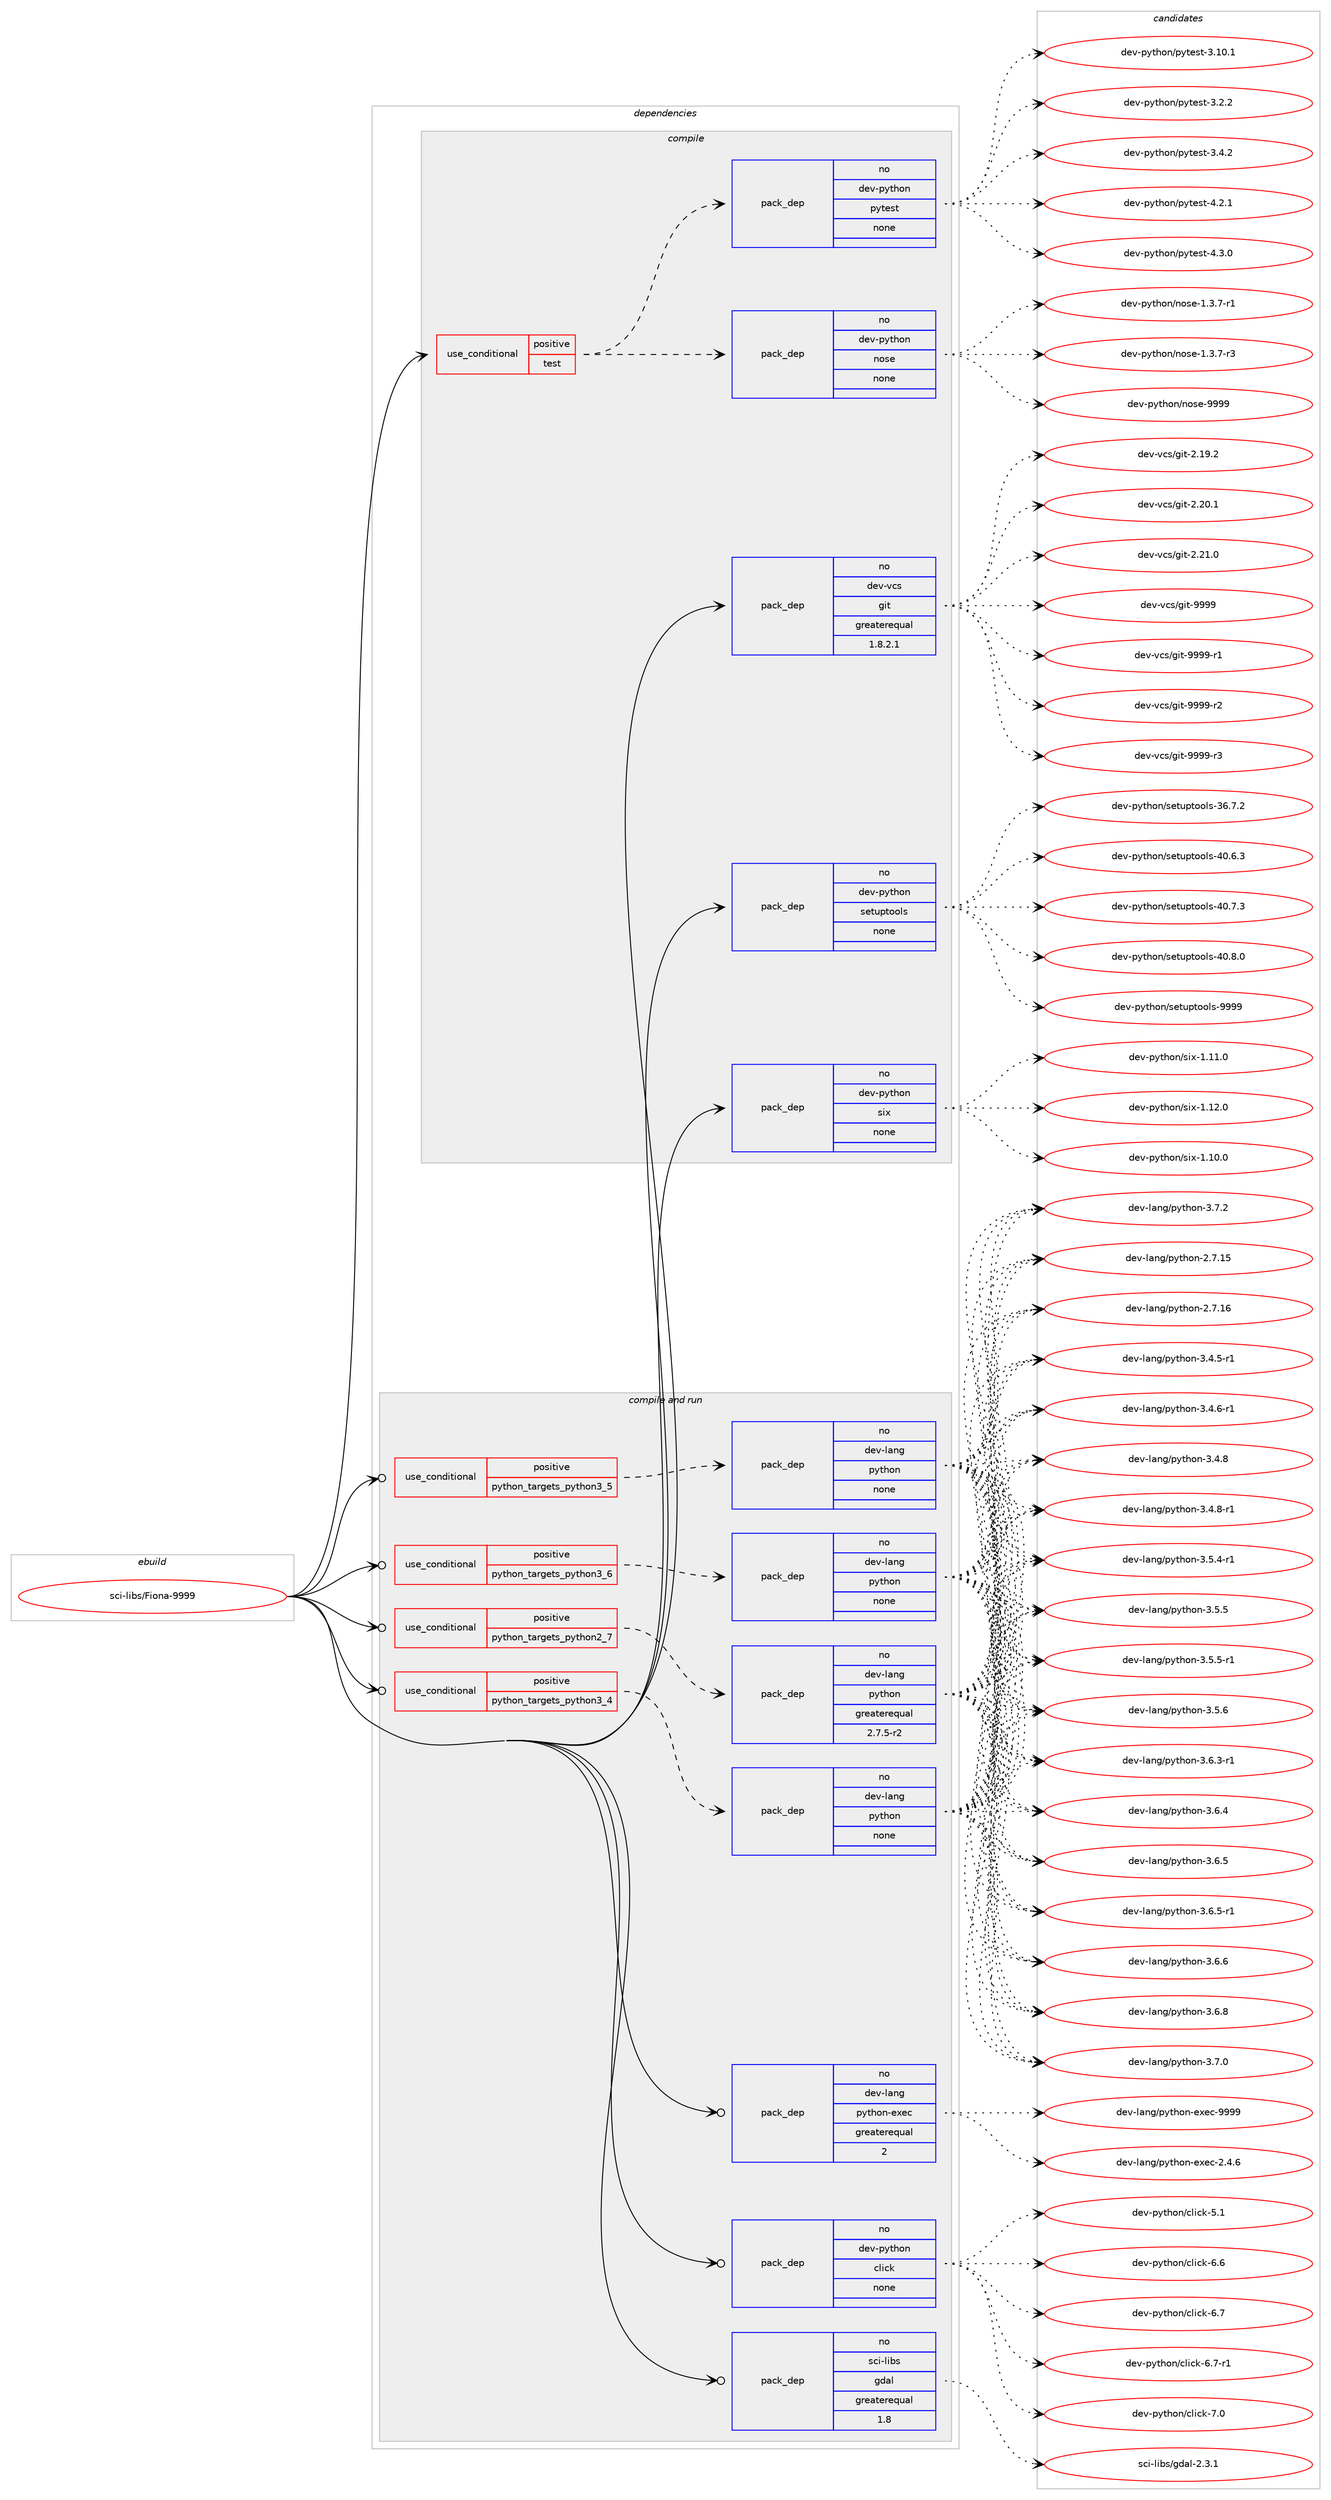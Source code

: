 digraph prolog {

# *************
# Graph options
# *************

newrank=true;
concentrate=true;
compound=true;
graph [rankdir=LR,fontname=Helvetica,fontsize=10,ranksep=1.5];#, ranksep=2.5, nodesep=0.2];
edge  [arrowhead=vee];
node  [fontname=Helvetica,fontsize=10];

# **********
# The ebuild
# **********

subgraph cluster_leftcol {
color=gray;
rank=same;
label=<<i>ebuild</i>>;
id [label="sci-libs/Fiona-9999", color=red, width=4, href="../sci-libs/Fiona-9999.svg"];
}

# ****************
# The dependencies
# ****************

subgraph cluster_midcol {
color=gray;
label=<<i>dependencies</i>>;
subgraph cluster_compile {
fillcolor="#eeeeee";
style=filled;
label=<<i>compile</i>>;
subgraph cond452936 {
dependency1691845 [label=<<TABLE BORDER="0" CELLBORDER="1" CELLSPACING="0" CELLPADDING="4"><TR><TD ROWSPAN="3" CELLPADDING="10">use_conditional</TD></TR><TR><TD>positive</TD></TR><TR><TD>test</TD></TR></TABLE>>, shape=none, color=red];
subgraph pack1211200 {
dependency1691846 [label=<<TABLE BORDER="0" CELLBORDER="1" CELLSPACING="0" CELLPADDING="4" WIDTH="220"><TR><TD ROWSPAN="6" CELLPADDING="30">pack_dep</TD></TR><TR><TD WIDTH="110">no</TD></TR><TR><TD>dev-python</TD></TR><TR><TD>nose</TD></TR><TR><TD>none</TD></TR><TR><TD></TD></TR></TABLE>>, shape=none, color=blue];
}
dependency1691845:e -> dependency1691846:w [weight=20,style="dashed",arrowhead="vee"];
subgraph pack1211201 {
dependency1691847 [label=<<TABLE BORDER="0" CELLBORDER="1" CELLSPACING="0" CELLPADDING="4" WIDTH="220"><TR><TD ROWSPAN="6" CELLPADDING="30">pack_dep</TD></TR><TR><TD WIDTH="110">no</TD></TR><TR><TD>dev-python</TD></TR><TR><TD>pytest</TD></TR><TR><TD>none</TD></TR><TR><TD></TD></TR></TABLE>>, shape=none, color=blue];
}
dependency1691845:e -> dependency1691847:w [weight=20,style="dashed",arrowhead="vee"];
}
id:e -> dependency1691845:w [weight=20,style="solid",arrowhead="vee"];
subgraph pack1211202 {
dependency1691848 [label=<<TABLE BORDER="0" CELLBORDER="1" CELLSPACING="0" CELLPADDING="4" WIDTH="220"><TR><TD ROWSPAN="6" CELLPADDING="30">pack_dep</TD></TR><TR><TD WIDTH="110">no</TD></TR><TR><TD>dev-python</TD></TR><TR><TD>setuptools</TD></TR><TR><TD>none</TD></TR><TR><TD></TD></TR></TABLE>>, shape=none, color=blue];
}
id:e -> dependency1691848:w [weight=20,style="solid",arrowhead="vee"];
subgraph pack1211203 {
dependency1691849 [label=<<TABLE BORDER="0" CELLBORDER="1" CELLSPACING="0" CELLPADDING="4" WIDTH="220"><TR><TD ROWSPAN="6" CELLPADDING="30">pack_dep</TD></TR><TR><TD WIDTH="110">no</TD></TR><TR><TD>dev-python</TD></TR><TR><TD>six</TD></TR><TR><TD>none</TD></TR><TR><TD></TD></TR></TABLE>>, shape=none, color=blue];
}
id:e -> dependency1691849:w [weight=20,style="solid",arrowhead="vee"];
subgraph pack1211204 {
dependency1691850 [label=<<TABLE BORDER="0" CELLBORDER="1" CELLSPACING="0" CELLPADDING="4" WIDTH="220"><TR><TD ROWSPAN="6" CELLPADDING="30">pack_dep</TD></TR><TR><TD WIDTH="110">no</TD></TR><TR><TD>dev-vcs</TD></TR><TR><TD>git</TD></TR><TR><TD>greaterequal</TD></TR><TR><TD>1.8.2.1</TD></TR></TABLE>>, shape=none, color=blue];
}
id:e -> dependency1691850:w [weight=20,style="solid",arrowhead="vee"];
}
subgraph cluster_compileandrun {
fillcolor="#eeeeee";
style=filled;
label=<<i>compile and run</i>>;
subgraph cond452937 {
dependency1691851 [label=<<TABLE BORDER="0" CELLBORDER="1" CELLSPACING="0" CELLPADDING="4"><TR><TD ROWSPAN="3" CELLPADDING="10">use_conditional</TD></TR><TR><TD>positive</TD></TR><TR><TD>python_targets_python2_7</TD></TR></TABLE>>, shape=none, color=red];
subgraph pack1211205 {
dependency1691852 [label=<<TABLE BORDER="0" CELLBORDER="1" CELLSPACING="0" CELLPADDING="4" WIDTH="220"><TR><TD ROWSPAN="6" CELLPADDING="30">pack_dep</TD></TR><TR><TD WIDTH="110">no</TD></TR><TR><TD>dev-lang</TD></TR><TR><TD>python</TD></TR><TR><TD>greaterequal</TD></TR><TR><TD>2.7.5-r2</TD></TR></TABLE>>, shape=none, color=blue];
}
dependency1691851:e -> dependency1691852:w [weight=20,style="dashed",arrowhead="vee"];
}
id:e -> dependency1691851:w [weight=20,style="solid",arrowhead="odotvee"];
subgraph cond452938 {
dependency1691853 [label=<<TABLE BORDER="0" CELLBORDER="1" CELLSPACING="0" CELLPADDING="4"><TR><TD ROWSPAN="3" CELLPADDING="10">use_conditional</TD></TR><TR><TD>positive</TD></TR><TR><TD>python_targets_python3_4</TD></TR></TABLE>>, shape=none, color=red];
subgraph pack1211206 {
dependency1691854 [label=<<TABLE BORDER="0" CELLBORDER="1" CELLSPACING="0" CELLPADDING="4" WIDTH="220"><TR><TD ROWSPAN="6" CELLPADDING="30">pack_dep</TD></TR><TR><TD WIDTH="110">no</TD></TR><TR><TD>dev-lang</TD></TR><TR><TD>python</TD></TR><TR><TD>none</TD></TR><TR><TD></TD></TR></TABLE>>, shape=none, color=blue];
}
dependency1691853:e -> dependency1691854:w [weight=20,style="dashed",arrowhead="vee"];
}
id:e -> dependency1691853:w [weight=20,style="solid",arrowhead="odotvee"];
subgraph cond452939 {
dependency1691855 [label=<<TABLE BORDER="0" CELLBORDER="1" CELLSPACING="0" CELLPADDING="4"><TR><TD ROWSPAN="3" CELLPADDING="10">use_conditional</TD></TR><TR><TD>positive</TD></TR><TR><TD>python_targets_python3_5</TD></TR></TABLE>>, shape=none, color=red];
subgraph pack1211207 {
dependency1691856 [label=<<TABLE BORDER="0" CELLBORDER="1" CELLSPACING="0" CELLPADDING="4" WIDTH="220"><TR><TD ROWSPAN="6" CELLPADDING="30">pack_dep</TD></TR><TR><TD WIDTH="110">no</TD></TR><TR><TD>dev-lang</TD></TR><TR><TD>python</TD></TR><TR><TD>none</TD></TR><TR><TD></TD></TR></TABLE>>, shape=none, color=blue];
}
dependency1691855:e -> dependency1691856:w [weight=20,style="dashed",arrowhead="vee"];
}
id:e -> dependency1691855:w [weight=20,style="solid",arrowhead="odotvee"];
subgraph cond452940 {
dependency1691857 [label=<<TABLE BORDER="0" CELLBORDER="1" CELLSPACING="0" CELLPADDING="4"><TR><TD ROWSPAN="3" CELLPADDING="10">use_conditional</TD></TR><TR><TD>positive</TD></TR><TR><TD>python_targets_python3_6</TD></TR></TABLE>>, shape=none, color=red];
subgraph pack1211208 {
dependency1691858 [label=<<TABLE BORDER="0" CELLBORDER="1" CELLSPACING="0" CELLPADDING="4" WIDTH="220"><TR><TD ROWSPAN="6" CELLPADDING="30">pack_dep</TD></TR><TR><TD WIDTH="110">no</TD></TR><TR><TD>dev-lang</TD></TR><TR><TD>python</TD></TR><TR><TD>none</TD></TR><TR><TD></TD></TR></TABLE>>, shape=none, color=blue];
}
dependency1691857:e -> dependency1691858:w [weight=20,style="dashed",arrowhead="vee"];
}
id:e -> dependency1691857:w [weight=20,style="solid",arrowhead="odotvee"];
subgraph pack1211209 {
dependency1691859 [label=<<TABLE BORDER="0" CELLBORDER="1" CELLSPACING="0" CELLPADDING="4" WIDTH="220"><TR><TD ROWSPAN="6" CELLPADDING="30">pack_dep</TD></TR><TR><TD WIDTH="110">no</TD></TR><TR><TD>dev-lang</TD></TR><TR><TD>python-exec</TD></TR><TR><TD>greaterequal</TD></TR><TR><TD>2</TD></TR></TABLE>>, shape=none, color=blue];
}
id:e -> dependency1691859:w [weight=20,style="solid",arrowhead="odotvee"];
subgraph pack1211210 {
dependency1691860 [label=<<TABLE BORDER="0" CELLBORDER="1" CELLSPACING="0" CELLPADDING="4" WIDTH="220"><TR><TD ROWSPAN="6" CELLPADDING="30">pack_dep</TD></TR><TR><TD WIDTH="110">no</TD></TR><TR><TD>dev-python</TD></TR><TR><TD>click</TD></TR><TR><TD>none</TD></TR><TR><TD></TD></TR></TABLE>>, shape=none, color=blue];
}
id:e -> dependency1691860:w [weight=20,style="solid",arrowhead="odotvee"];
subgraph pack1211211 {
dependency1691861 [label=<<TABLE BORDER="0" CELLBORDER="1" CELLSPACING="0" CELLPADDING="4" WIDTH="220"><TR><TD ROWSPAN="6" CELLPADDING="30">pack_dep</TD></TR><TR><TD WIDTH="110">no</TD></TR><TR><TD>sci-libs</TD></TR><TR><TD>gdal</TD></TR><TR><TD>greaterequal</TD></TR><TR><TD>1.8</TD></TR></TABLE>>, shape=none, color=blue];
}
id:e -> dependency1691861:w [weight=20,style="solid",arrowhead="odotvee"];
}
subgraph cluster_run {
fillcolor="#eeeeee";
style=filled;
label=<<i>run</i>>;
}
}

# **************
# The candidates
# **************

subgraph cluster_choices {
rank=same;
color=gray;
label=<<i>candidates</i>>;

subgraph choice1211200 {
color=black;
nodesep=1;
choice10010111845112121116104111110471101111151014549465146554511449 [label="dev-python/nose-1.3.7-r1", color=red, width=4,href="../dev-python/nose-1.3.7-r1.svg"];
choice10010111845112121116104111110471101111151014549465146554511451 [label="dev-python/nose-1.3.7-r3", color=red, width=4,href="../dev-python/nose-1.3.7-r3.svg"];
choice10010111845112121116104111110471101111151014557575757 [label="dev-python/nose-9999", color=red, width=4,href="../dev-python/nose-9999.svg"];
dependency1691846:e -> choice10010111845112121116104111110471101111151014549465146554511449:w [style=dotted,weight="100"];
dependency1691846:e -> choice10010111845112121116104111110471101111151014549465146554511451:w [style=dotted,weight="100"];
dependency1691846:e -> choice10010111845112121116104111110471101111151014557575757:w [style=dotted,weight="100"];
}
subgraph choice1211201 {
color=black;
nodesep=1;
choice100101118451121211161041111104711212111610111511645514649484649 [label="dev-python/pytest-3.10.1", color=red, width=4,href="../dev-python/pytest-3.10.1.svg"];
choice1001011184511212111610411111047112121116101115116455146504650 [label="dev-python/pytest-3.2.2", color=red, width=4,href="../dev-python/pytest-3.2.2.svg"];
choice1001011184511212111610411111047112121116101115116455146524650 [label="dev-python/pytest-3.4.2", color=red, width=4,href="../dev-python/pytest-3.4.2.svg"];
choice1001011184511212111610411111047112121116101115116455246504649 [label="dev-python/pytest-4.2.1", color=red, width=4,href="../dev-python/pytest-4.2.1.svg"];
choice1001011184511212111610411111047112121116101115116455246514648 [label="dev-python/pytest-4.3.0", color=red, width=4,href="../dev-python/pytest-4.3.0.svg"];
dependency1691847:e -> choice100101118451121211161041111104711212111610111511645514649484649:w [style=dotted,weight="100"];
dependency1691847:e -> choice1001011184511212111610411111047112121116101115116455146504650:w [style=dotted,weight="100"];
dependency1691847:e -> choice1001011184511212111610411111047112121116101115116455146524650:w [style=dotted,weight="100"];
dependency1691847:e -> choice1001011184511212111610411111047112121116101115116455246504649:w [style=dotted,weight="100"];
dependency1691847:e -> choice1001011184511212111610411111047112121116101115116455246514648:w [style=dotted,weight="100"];
}
subgraph choice1211202 {
color=black;
nodesep=1;
choice100101118451121211161041111104711510111611711211611111110811545515446554650 [label="dev-python/setuptools-36.7.2", color=red, width=4,href="../dev-python/setuptools-36.7.2.svg"];
choice100101118451121211161041111104711510111611711211611111110811545524846544651 [label="dev-python/setuptools-40.6.3", color=red, width=4,href="../dev-python/setuptools-40.6.3.svg"];
choice100101118451121211161041111104711510111611711211611111110811545524846554651 [label="dev-python/setuptools-40.7.3", color=red, width=4,href="../dev-python/setuptools-40.7.3.svg"];
choice100101118451121211161041111104711510111611711211611111110811545524846564648 [label="dev-python/setuptools-40.8.0", color=red, width=4,href="../dev-python/setuptools-40.8.0.svg"];
choice10010111845112121116104111110471151011161171121161111111081154557575757 [label="dev-python/setuptools-9999", color=red, width=4,href="../dev-python/setuptools-9999.svg"];
dependency1691848:e -> choice100101118451121211161041111104711510111611711211611111110811545515446554650:w [style=dotted,weight="100"];
dependency1691848:e -> choice100101118451121211161041111104711510111611711211611111110811545524846544651:w [style=dotted,weight="100"];
dependency1691848:e -> choice100101118451121211161041111104711510111611711211611111110811545524846554651:w [style=dotted,weight="100"];
dependency1691848:e -> choice100101118451121211161041111104711510111611711211611111110811545524846564648:w [style=dotted,weight="100"];
dependency1691848:e -> choice10010111845112121116104111110471151011161171121161111111081154557575757:w [style=dotted,weight="100"];
}
subgraph choice1211203 {
color=black;
nodesep=1;
choice100101118451121211161041111104711510512045494649484648 [label="dev-python/six-1.10.0", color=red, width=4,href="../dev-python/six-1.10.0.svg"];
choice100101118451121211161041111104711510512045494649494648 [label="dev-python/six-1.11.0", color=red, width=4,href="../dev-python/six-1.11.0.svg"];
choice100101118451121211161041111104711510512045494649504648 [label="dev-python/six-1.12.0", color=red, width=4,href="../dev-python/six-1.12.0.svg"];
dependency1691849:e -> choice100101118451121211161041111104711510512045494649484648:w [style=dotted,weight="100"];
dependency1691849:e -> choice100101118451121211161041111104711510512045494649494648:w [style=dotted,weight="100"];
dependency1691849:e -> choice100101118451121211161041111104711510512045494649504648:w [style=dotted,weight="100"];
}
subgraph choice1211204 {
color=black;
nodesep=1;
choice10010111845118991154710310511645504649574650 [label="dev-vcs/git-2.19.2", color=red, width=4,href="../dev-vcs/git-2.19.2.svg"];
choice10010111845118991154710310511645504650484649 [label="dev-vcs/git-2.20.1", color=red, width=4,href="../dev-vcs/git-2.20.1.svg"];
choice10010111845118991154710310511645504650494648 [label="dev-vcs/git-2.21.0", color=red, width=4,href="../dev-vcs/git-2.21.0.svg"];
choice1001011184511899115471031051164557575757 [label="dev-vcs/git-9999", color=red, width=4,href="../dev-vcs/git-9999.svg"];
choice10010111845118991154710310511645575757574511449 [label="dev-vcs/git-9999-r1", color=red, width=4,href="../dev-vcs/git-9999-r1.svg"];
choice10010111845118991154710310511645575757574511450 [label="dev-vcs/git-9999-r2", color=red, width=4,href="../dev-vcs/git-9999-r2.svg"];
choice10010111845118991154710310511645575757574511451 [label="dev-vcs/git-9999-r3", color=red, width=4,href="../dev-vcs/git-9999-r3.svg"];
dependency1691850:e -> choice10010111845118991154710310511645504649574650:w [style=dotted,weight="100"];
dependency1691850:e -> choice10010111845118991154710310511645504650484649:w [style=dotted,weight="100"];
dependency1691850:e -> choice10010111845118991154710310511645504650494648:w [style=dotted,weight="100"];
dependency1691850:e -> choice1001011184511899115471031051164557575757:w [style=dotted,weight="100"];
dependency1691850:e -> choice10010111845118991154710310511645575757574511449:w [style=dotted,weight="100"];
dependency1691850:e -> choice10010111845118991154710310511645575757574511450:w [style=dotted,weight="100"];
dependency1691850:e -> choice10010111845118991154710310511645575757574511451:w [style=dotted,weight="100"];
}
subgraph choice1211205 {
color=black;
nodesep=1;
choice10010111845108971101034711212111610411111045504655464953 [label="dev-lang/python-2.7.15", color=red, width=4,href="../dev-lang/python-2.7.15.svg"];
choice10010111845108971101034711212111610411111045504655464954 [label="dev-lang/python-2.7.16", color=red, width=4,href="../dev-lang/python-2.7.16.svg"];
choice1001011184510897110103471121211161041111104551465246534511449 [label="dev-lang/python-3.4.5-r1", color=red, width=4,href="../dev-lang/python-3.4.5-r1.svg"];
choice1001011184510897110103471121211161041111104551465246544511449 [label="dev-lang/python-3.4.6-r1", color=red, width=4,href="../dev-lang/python-3.4.6-r1.svg"];
choice100101118451089711010347112121116104111110455146524656 [label="dev-lang/python-3.4.8", color=red, width=4,href="../dev-lang/python-3.4.8.svg"];
choice1001011184510897110103471121211161041111104551465246564511449 [label="dev-lang/python-3.4.8-r1", color=red, width=4,href="../dev-lang/python-3.4.8-r1.svg"];
choice1001011184510897110103471121211161041111104551465346524511449 [label="dev-lang/python-3.5.4-r1", color=red, width=4,href="../dev-lang/python-3.5.4-r1.svg"];
choice100101118451089711010347112121116104111110455146534653 [label="dev-lang/python-3.5.5", color=red, width=4,href="../dev-lang/python-3.5.5.svg"];
choice1001011184510897110103471121211161041111104551465346534511449 [label="dev-lang/python-3.5.5-r1", color=red, width=4,href="../dev-lang/python-3.5.5-r1.svg"];
choice100101118451089711010347112121116104111110455146534654 [label="dev-lang/python-3.5.6", color=red, width=4,href="../dev-lang/python-3.5.6.svg"];
choice1001011184510897110103471121211161041111104551465446514511449 [label="dev-lang/python-3.6.3-r1", color=red, width=4,href="../dev-lang/python-3.6.3-r1.svg"];
choice100101118451089711010347112121116104111110455146544652 [label="dev-lang/python-3.6.4", color=red, width=4,href="../dev-lang/python-3.6.4.svg"];
choice100101118451089711010347112121116104111110455146544653 [label="dev-lang/python-3.6.5", color=red, width=4,href="../dev-lang/python-3.6.5.svg"];
choice1001011184510897110103471121211161041111104551465446534511449 [label="dev-lang/python-3.6.5-r1", color=red, width=4,href="../dev-lang/python-3.6.5-r1.svg"];
choice100101118451089711010347112121116104111110455146544654 [label="dev-lang/python-3.6.6", color=red, width=4,href="../dev-lang/python-3.6.6.svg"];
choice100101118451089711010347112121116104111110455146544656 [label="dev-lang/python-3.6.8", color=red, width=4,href="../dev-lang/python-3.6.8.svg"];
choice100101118451089711010347112121116104111110455146554648 [label="dev-lang/python-3.7.0", color=red, width=4,href="../dev-lang/python-3.7.0.svg"];
choice100101118451089711010347112121116104111110455146554650 [label="dev-lang/python-3.7.2", color=red, width=4,href="../dev-lang/python-3.7.2.svg"];
dependency1691852:e -> choice10010111845108971101034711212111610411111045504655464953:w [style=dotted,weight="100"];
dependency1691852:e -> choice10010111845108971101034711212111610411111045504655464954:w [style=dotted,weight="100"];
dependency1691852:e -> choice1001011184510897110103471121211161041111104551465246534511449:w [style=dotted,weight="100"];
dependency1691852:e -> choice1001011184510897110103471121211161041111104551465246544511449:w [style=dotted,weight="100"];
dependency1691852:e -> choice100101118451089711010347112121116104111110455146524656:w [style=dotted,weight="100"];
dependency1691852:e -> choice1001011184510897110103471121211161041111104551465246564511449:w [style=dotted,weight="100"];
dependency1691852:e -> choice1001011184510897110103471121211161041111104551465346524511449:w [style=dotted,weight="100"];
dependency1691852:e -> choice100101118451089711010347112121116104111110455146534653:w [style=dotted,weight="100"];
dependency1691852:e -> choice1001011184510897110103471121211161041111104551465346534511449:w [style=dotted,weight="100"];
dependency1691852:e -> choice100101118451089711010347112121116104111110455146534654:w [style=dotted,weight="100"];
dependency1691852:e -> choice1001011184510897110103471121211161041111104551465446514511449:w [style=dotted,weight="100"];
dependency1691852:e -> choice100101118451089711010347112121116104111110455146544652:w [style=dotted,weight="100"];
dependency1691852:e -> choice100101118451089711010347112121116104111110455146544653:w [style=dotted,weight="100"];
dependency1691852:e -> choice1001011184510897110103471121211161041111104551465446534511449:w [style=dotted,weight="100"];
dependency1691852:e -> choice100101118451089711010347112121116104111110455146544654:w [style=dotted,weight="100"];
dependency1691852:e -> choice100101118451089711010347112121116104111110455146544656:w [style=dotted,weight="100"];
dependency1691852:e -> choice100101118451089711010347112121116104111110455146554648:w [style=dotted,weight="100"];
dependency1691852:e -> choice100101118451089711010347112121116104111110455146554650:w [style=dotted,weight="100"];
}
subgraph choice1211206 {
color=black;
nodesep=1;
choice10010111845108971101034711212111610411111045504655464953 [label="dev-lang/python-2.7.15", color=red, width=4,href="../dev-lang/python-2.7.15.svg"];
choice10010111845108971101034711212111610411111045504655464954 [label="dev-lang/python-2.7.16", color=red, width=4,href="../dev-lang/python-2.7.16.svg"];
choice1001011184510897110103471121211161041111104551465246534511449 [label="dev-lang/python-3.4.5-r1", color=red, width=4,href="../dev-lang/python-3.4.5-r1.svg"];
choice1001011184510897110103471121211161041111104551465246544511449 [label="dev-lang/python-3.4.6-r1", color=red, width=4,href="../dev-lang/python-3.4.6-r1.svg"];
choice100101118451089711010347112121116104111110455146524656 [label="dev-lang/python-3.4.8", color=red, width=4,href="../dev-lang/python-3.4.8.svg"];
choice1001011184510897110103471121211161041111104551465246564511449 [label="dev-lang/python-3.4.8-r1", color=red, width=4,href="../dev-lang/python-3.4.8-r1.svg"];
choice1001011184510897110103471121211161041111104551465346524511449 [label="dev-lang/python-3.5.4-r1", color=red, width=4,href="../dev-lang/python-3.5.4-r1.svg"];
choice100101118451089711010347112121116104111110455146534653 [label="dev-lang/python-3.5.5", color=red, width=4,href="../dev-lang/python-3.5.5.svg"];
choice1001011184510897110103471121211161041111104551465346534511449 [label="dev-lang/python-3.5.5-r1", color=red, width=4,href="../dev-lang/python-3.5.5-r1.svg"];
choice100101118451089711010347112121116104111110455146534654 [label="dev-lang/python-3.5.6", color=red, width=4,href="../dev-lang/python-3.5.6.svg"];
choice1001011184510897110103471121211161041111104551465446514511449 [label="dev-lang/python-3.6.3-r1", color=red, width=4,href="../dev-lang/python-3.6.3-r1.svg"];
choice100101118451089711010347112121116104111110455146544652 [label="dev-lang/python-3.6.4", color=red, width=4,href="../dev-lang/python-3.6.4.svg"];
choice100101118451089711010347112121116104111110455146544653 [label="dev-lang/python-3.6.5", color=red, width=4,href="../dev-lang/python-3.6.5.svg"];
choice1001011184510897110103471121211161041111104551465446534511449 [label="dev-lang/python-3.6.5-r1", color=red, width=4,href="../dev-lang/python-3.6.5-r1.svg"];
choice100101118451089711010347112121116104111110455146544654 [label="dev-lang/python-3.6.6", color=red, width=4,href="../dev-lang/python-3.6.6.svg"];
choice100101118451089711010347112121116104111110455146544656 [label="dev-lang/python-3.6.8", color=red, width=4,href="../dev-lang/python-3.6.8.svg"];
choice100101118451089711010347112121116104111110455146554648 [label="dev-lang/python-3.7.0", color=red, width=4,href="../dev-lang/python-3.7.0.svg"];
choice100101118451089711010347112121116104111110455146554650 [label="dev-lang/python-3.7.2", color=red, width=4,href="../dev-lang/python-3.7.2.svg"];
dependency1691854:e -> choice10010111845108971101034711212111610411111045504655464953:w [style=dotted,weight="100"];
dependency1691854:e -> choice10010111845108971101034711212111610411111045504655464954:w [style=dotted,weight="100"];
dependency1691854:e -> choice1001011184510897110103471121211161041111104551465246534511449:w [style=dotted,weight="100"];
dependency1691854:e -> choice1001011184510897110103471121211161041111104551465246544511449:w [style=dotted,weight="100"];
dependency1691854:e -> choice100101118451089711010347112121116104111110455146524656:w [style=dotted,weight="100"];
dependency1691854:e -> choice1001011184510897110103471121211161041111104551465246564511449:w [style=dotted,weight="100"];
dependency1691854:e -> choice1001011184510897110103471121211161041111104551465346524511449:w [style=dotted,weight="100"];
dependency1691854:e -> choice100101118451089711010347112121116104111110455146534653:w [style=dotted,weight="100"];
dependency1691854:e -> choice1001011184510897110103471121211161041111104551465346534511449:w [style=dotted,weight="100"];
dependency1691854:e -> choice100101118451089711010347112121116104111110455146534654:w [style=dotted,weight="100"];
dependency1691854:e -> choice1001011184510897110103471121211161041111104551465446514511449:w [style=dotted,weight="100"];
dependency1691854:e -> choice100101118451089711010347112121116104111110455146544652:w [style=dotted,weight="100"];
dependency1691854:e -> choice100101118451089711010347112121116104111110455146544653:w [style=dotted,weight="100"];
dependency1691854:e -> choice1001011184510897110103471121211161041111104551465446534511449:w [style=dotted,weight="100"];
dependency1691854:e -> choice100101118451089711010347112121116104111110455146544654:w [style=dotted,weight="100"];
dependency1691854:e -> choice100101118451089711010347112121116104111110455146544656:w [style=dotted,weight="100"];
dependency1691854:e -> choice100101118451089711010347112121116104111110455146554648:w [style=dotted,weight="100"];
dependency1691854:e -> choice100101118451089711010347112121116104111110455146554650:w [style=dotted,weight="100"];
}
subgraph choice1211207 {
color=black;
nodesep=1;
choice10010111845108971101034711212111610411111045504655464953 [label="dev-lang/python-2.7.15", color=red, width=4,href="../dev-lang/python-2.7.15.svg"];
choice10010111845108971101034711212111610411111045504655464954 [label="dev-lang/python-2.7.16", color=red, width=4,href="../dev-lang/python-2.7.16.svg"];
choice1001011184510897110103471121211161041111104551465246534511449 [label="dev-lang/python-3.4.5-r1", color=red, width=4,href="../dev-lang/python-3.4.5-r1.svg"];
choice1001011184510897110103471121211161041111104551465246544511449 [label="dev-lang/python-3.4.6-r1", color=red, width=4,href="../dev-lang/python-3.4.6-r1.svg"];
choice100101118451089711010347112121116104111110455146524656 [label="dev-lang/python-3.4.8", color=red, width=4,href="../dev-lang/python-3.4.8.svg"];
choice1001011184510897110103471121211161041111104551465246564511449 [label="dev-lang/python-3.4.8-r1", color=red, width=4,href="../dev-lang/python-3.4.8-r1.svg"];
choice1001011184510897110103471121211161041111104551465346524511449 [label="dev-lang/python-3.5.4-r1", color=red, width=4,href="../dev-lang/python-3.5.4-r1.svg"];
choice100101118451089711010347112121116104111110455146534653 [label="dev-lang/python-3.5.5", color=red, width=4,href="../dev-lang/python-3.5.5.svg"];
choice1001011184510897110103471121211161041111104551465346534511449 [label="dev-lang/python-3.5.5-r1", color=red, width=4,href="../dev-lang/python-3.5.5-r1.svg"];
choice100101118451089711010347112121116104111110455146534654 [label="dev-lang/python-3.5.6", color=red, width=4,href="../dev-lang/python-3.5.6.svg"];
choice1001011184510897110103471121211161041111104551465446514511449 [label="dev-lang/python-3.6.3-r1", color=red, width=4,href="../dev-lang/python-3.6.3-r1.svg"];
choice100101118451089711010347112121116104111110455146544652 [label="dev-lang/python-3.6.4", color=red, width=4,href="../dev-lang/python-3.6.4.svg"];
choice100101118451089711010347112121116104111110455146544653 [label="dev-lang/python-3.6.5", color=red, width=4,href="../dev-lang/python-3.6.5.svg"];
choice1001011184510897110103471121211161041111104551465446534511449 [label="dev-lang/python-3.6.5-r1", color=red, width=4,href="../dev-lang/python-3.6.5-r1.svg"];
choice100101118451089711010347112121116104111110455146544654 [label="dev-lang/python-3.6.6", color=red, width=4,href="../dev-lang/python-3.6.6.svg"];
choice100101118451089711010347112121116104111110455146544656 [label="dev-lang/python-3.6.8", color=red, width=4,href="../dev-lang/python-3.6.8.svg"];
choice100101118451089711010347112121116104111110455146554648 [label="dev-lang/python-3.7.0", color=red, width=4,href="../dev-lang/python-3.7.0.svg"];
choice100101118451089711010347112121116104111110455146554650 [label="dev-lang/python-3.7.2", color=red, width=4,href="../dev-lang/python-3.7.2.svg"];
dependency1691856:e -> choice10010111845108971101034711212111610411111045504655464953:w [style=dotted,weight="100"];
dependency1691856:e -> choice10010111845108971101034711212111610411111045504655464954:w [style=dotted,weight="100"];
dependency1691856:e -> choice1001011184510897110103471121211161041111104551465246534511449:w [style=dotted,weight="100"];
dependency1691856:e -> choice1001011184510897110103471121211161041111104551465246544511449:w [style=dotted,weight="100"];
dependency1691856:e -> choice100101118451089711010347112121116104111110455146524656:w [style=dotted,weight="100"];
dependency1691856:e -> choice1001011184510897110103471121211161041111104551465246564511449:w [style=dotted,weight="100"];
dependency1691856:e -> choice1001011184510897110103471121211161041111104551465346524511449:w [style=dotted,weight="100"];
dependency1691856:e -> choice100101118451089711010347112121116104111110455146534653:w [style=dotted,weight="100"];
dependency1691856:e -> choice1001011184510897110103471121211161041111104551465346534511449:w [style=dotted,weight="100"];
dependency1691856:e -> choice100101118451089711010347112121116104111110455146534654:w [style=dotted,weight="100"];
dependency1691856:e -> choice1001011184510897110103471121211161041111104551465446514511449:w [style=dotted,weight="100"];
dependency1691856:e -> choice100101118451089711010347112121116104111110455146544652:w [style=dotted,weight="100"];
dependency1691856:e -> choice100101118451089711010347112121116104111110455146544653:w [style=dotted,weight="100"];
dependency1691856:e -> choice1001011184510897110103471121211161041111104551465446534511449:w [style=dotted,weight="100"];
dependency1691856:e -> choice100101118451089711010347112121116104111110455146544654:w [style=dotted,weight="100"];
dependency1691856:e -> choice100101118451089711010347112121116104111110455146544656:w [style=dotted,weight="100"];
dependency1691856:e -> choice100101118451089711010347112121116104111110455146554648:w [style=dotted,weight="100"];
dependency1691856:e -> choice100101118451089711010347112121116104111110455146554650:w [style=dotted,weight="100"];
}
subgraph choice1211208 {
color=black;
nodesep=1;
choice10010111845108971101034711212111610411111045504655464953 [label="dev-lang/python-2.7.15", color=red, width=4,href="../dev-lang/python-2.7.15.svg"];
choice10010111845108971101034711212111610411111045504655464954 [label="dev-lang/python-2.7.16", color=red, width=4,href="../dev-lang/python-2.7.16.svg"];
choice1001011184510897110103471121211161041111104551465246534511449 [label="dev-lang/python-3.4.5-r1", color=red, width=4,href="../dev-lang/python-3.4.5-r1.svg"];
choice1001011184510897110103471121211161041111104551465246544511449 [label="dev-lang/python-3.4.6-r1", color=red, width=4,href="../dev-lang/python-3.4.6-r1.svg"];
choice100101118451089711010347112121116104111110455146524656 [label="dev-lang/python-3.4.8", color=red, width=4,href="../dev-lang/python-3.4.8.svg"];
choice1001011184510897110103471121211161041111104551465246564511449 [label="dev-lang/python-3.4.8-r1", color=red, width=4,href="../dev-lang/python-3.4.8-r1.svg"];
choice1001011184510897110103471121211161041111104551465346524511449 [label="dev-lang/python-3.5.4-r1", color=red, width=4,href="../dev-lang/python-3.5.4-r1.svg"];
choice100101118451089711010347112121116104111110455146534653 [label="dev-lang/python-3.5.5", color=red, width=4,href="../dev-lang/python-3.5.5.svg"];
choice1001011184510897110103471121211161041111104551465346534511449 [label="dev-lang/python-3.5.5-r1", color=red, width=4,href="../dev-lang/python-3.5.5-r1.svg"];
choice100101118451089711010347112121116104111110455146534654 [label="dev-lang/python-3.5.6", color=red, width=4,href="../dev-lang/python-3.5.6.svg"];
choice1001011184510897110103471121211161041111104551465446514511449 [label="dev-lang/python-3.6.3-r1", color=red, width=4,href="../dev-lang/python-3.6.3-r1.svg"];
choice100101118451089711010347112121116104111110455146544652 [label="dev-lang/python-3.6.4", color=red, width=4,href="../dev-lang/python-3.6.4.svg"];
choice100101118451089711010347112121116104111110455146544653 [label="dev-lang/python-3.6.5", color=red, width=4,href="../dev-lang/python-3.6.5.svg"];
choice1001011184510897110103471121211161041111104551465446534511449 [label="dev-lang/python-3.6.5-r1", color=red, width=4,href="../dev-lang/python-3.6.5-r1.svg"];
choice100101118451089711010347112121116104111110455146544654 [label="dev-lang/python-3.6.6", color=red, width=4,href="../dev-lang/python-3.6.6.svg"];
choice100101118451089711010347112121116104111110455146544656 [label="dev-lang/python-3.6.8", color=red, width=4,href="../dev-lang/python-3.6.8.svg"];
choice100101118451089711010347112121116104111110455146554648 [label="dev-lang/python-3.7.0", color=red, width=4,href="../dev-lang/python-3.7.0.svg"];
choice100101118451089711010347112121116104111110455146554650 [label="dev-lang/python-3.7.2", color=red, width=4,href="../dev-lang/python-3.7.2.svg"];
dependency1691858:e -> choice10010111845108971101034711212111610411111045504655464953:w [style=dotted,weight="100"];
dependency1691858:e -> choice10010111845108971101034711212111610411111045504655464954:w [style=dotted,weight="100"];
dependency1691858:e -> choice1001011184510897110103471121211161041111104551465246534511449:w [style=dotted,weight="100"];
dependency1691858:e -> choice1001011184510897110103471121211161041111104551465246544511449:w [style=dotted,weight="100"];
dependency1691858:e -> choice100101118451089711010347112121116104111110455146524656:w [style=dotted,weight="100"];
dependency1691858:e -> choice1001011184510897110103471121211161041111104551465246564511449:w [style=dotted,weight="100"];
dependency1691858:e -> choice1001011184510897110103471121211161041111104551465346524511449:w [style=dotted,weight="100"];
dependency1691858:e -> choice100101118451089711010347112121116104111110455146534653:w [style=dotted,weight="100"];
dependency1691858:e -> choice1001011184510897110103471121211161041111104551465346534511449:w [style=dotted,weight="100"];
dependency1691858:e -> choice100101118451089711010347112121116104111110455146534654:w [style=dotted,weight="100"];
dependency1691858:e -> choice1001011184510897110103471121211161041111104551465446514511449:w [style=dotted,weight="100"];
dependency1691858:e -> choice100101118451089711010347112121116104111110455146544652:w [style=dotted,weight="100"];
dependency1691858:e -> choice100101118451089711010347112121116104111110455146544653:w [style=dotted,weight="100"];
dependency1691858:e -> choice1001011184510897110103471121211161041111104551465446534511449:w [style=dotted,weight="100"];
dependency1691858:e -> choice100101118451089711010347112121116104111110455146544654:w [style=dotted,weight="100"];
dependency1691858:e -> choice100101118451089711010347112121116104111110455146544656:w [style=dotted,weight="100"];
dependency1691858:e -> choice100101118451089711010347112121116104111110455146554648:w [style=dotted,weight="100"];
dependency1691858:e -> choice100101118451089711010347112121116104111110455146554650:w [style=dotted,weight="100"];
}
subgraph choice1211209 {
color=black;
nodesep=1;
choice1001011184510897110103471121211161041111104510112010199455046524654 [label="dev-lang/python-exec-2.4.6", color=red, width=4,href="../dev-lang/python-exec-2.4.6.svg"];
choice10010111845108971101034711212111610411111045101120101994557575757 [label="dev-lang/python-exec-9999", color=red, width=4,href="../dev-lang/python-exec-9999.svg"];
dependency1691859:e -> choice1001011184510897110103471121211161041111104510112010199455046524654:w [style=dotted,weight="100"];
dependency1691859:e -> choice10010111845108971101034711212111610411111045101120101994557575757:w [style=dotted,weight="100"];
}
subgraph choice1211210 {
color=black;
nodesep=1;
choice1001011184511212111610411111047991081059910745534649 [label="dev-python/click-5.1", color=red, width=4,href="../dev-python/click-5.1.svg"];
choice1001011184511212111610411111047991081059910745544654 [label="dev-python/click-6.6", color=red, width=4,href="../dev-python/click-6.6.svg"];
choice1001011184511212111610411111047991081059910745544655 [label="dev-python/click-6.7", color=red, width=4,href="../dev-python/click-6.7.svg"];
choice10010111845112121116104111110479910810599107455446554511449 [label="dev-python/click-6.7-r1", color=red, width=4,href="../dev-python/click-6.7-r1.svg"];
choice1001011184511212111610411111047991081059910745554648 [label="dev-python/click-7.0", color=red, width=4,href="../dev-python/click-7.0.svg"];
dependency1691860:e -> choice1001011184511212111610411111047991081059910745534649:w [style=dotted,weight="100"];
dependency1691860:e -> choice1001011184511212111610411111047991081059910745544654:w [style=dotted,weight="100"];
dependency1691860:e -> choice1001011184511212111610411111047991081059910745544655:w [style=dotted,weight="100"];
dependency1691860:e -> choice10010111845112121116104111110479910810599107455446554511449:w [style=dotted,weight="100"];
dependency1691860:e -> choice1001011184511212111610411111047991081059910745554648:w [style=dotted,weight="100"];
}
subgraph choice1211211 {
color=black;
nodesep=1;
choice1159910545108105981154710310097108455046514649 [label="sci-libs/gdal-2.3.1", color=red, width=4,href="../sci-libs/gdal-2.3.1.svg"];
dependency1691861:e -> choice1159910545108105981154710310097108455046514649:w [style=dotted,weight="100"];
}
}

}
